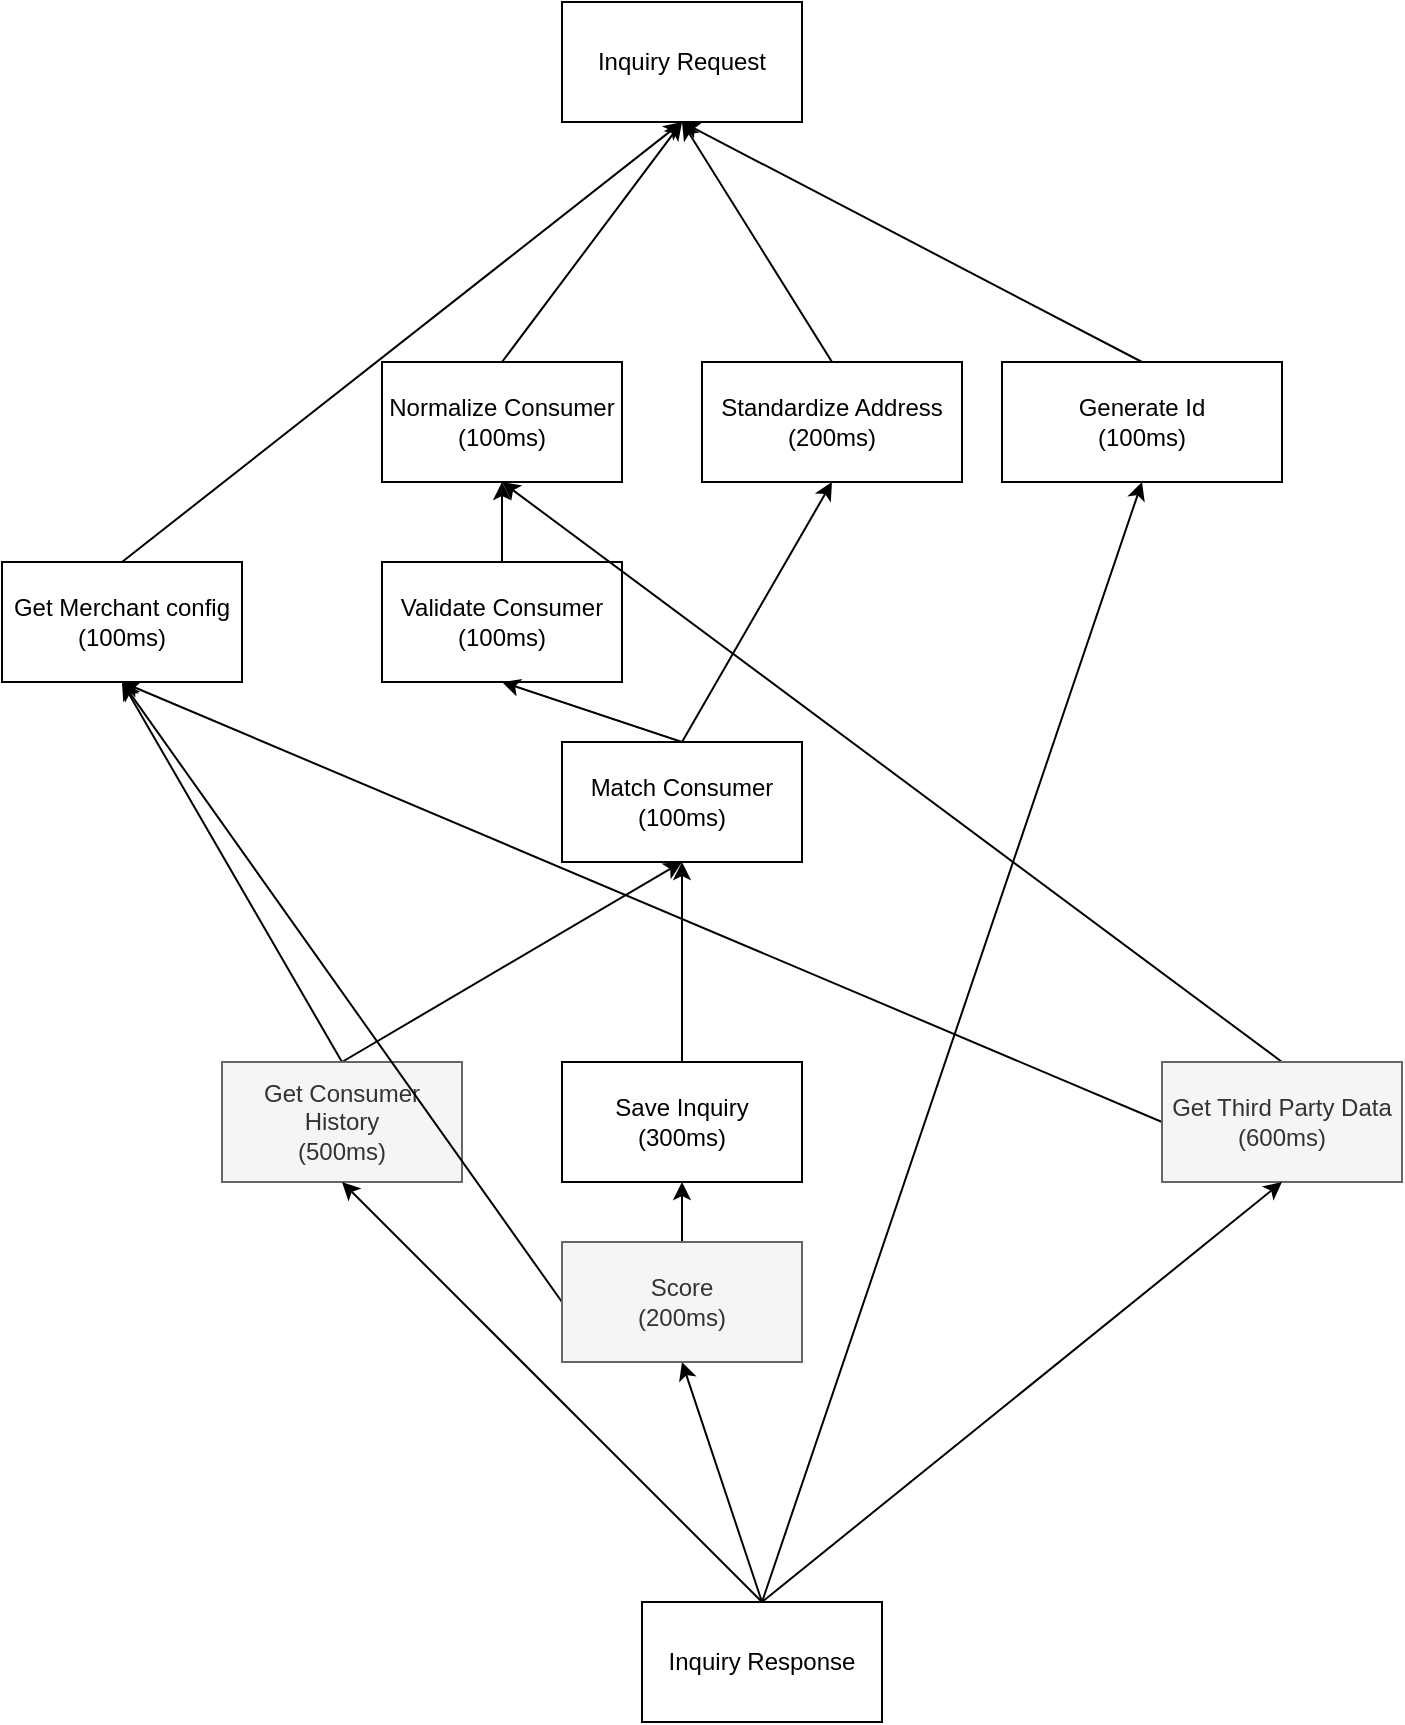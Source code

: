 <mxfile version="15.7.3" type="device"><diagram id="wrW2_6xaf6l-ZR5XZJ8S" name="Page-1"><mxGraphModel dx="702" dy="977" grid="1" gridSize="10" guides="1" tooltips="1" connect="1" arrows="1" fold="1" page="1" pageScale="1" pageWidth="850" pageHeight="1100" math="0" shadow="0"><root><mxCell id="0"/><mxCell id="1" parent="0"/><mxCell id="hAywYyLogQeGSaenHS3L-1" value="Inquiry Request" style="rounded=0;whiteSpace=wrap;html=1;" parent="1" vertex="1"><mxGeometry x="310" y="60" width="120" height="60" as="geometry"/></mxCell><mxCell id="hAywYyLogQeGSaenHS3L-11" style="rounded=0;orthogonalLoop=1;jettySize=auto;html=1;exitX=0.5;exitY=0;exitDx=0;exitDy=0;entryX=0.5;entryY=1;entryDx=0;entryDy=0;" parent="1" source="hAywYyLogQeGSaenHS3L-2" target="hAywYyLogQeGSaenHS3L-1" edge="1"><mxGeometry relative="1" as="geometry"/></mxCell><mxCell id="hAywYyLogQeGSaenHS3L-2" value="Normalize Consumer&lt;br&gt;(100ms)" style="rounded=0;whiteSpace=wrap;html=1;" parent="1" vertex="1"><mxGeometry x="220" y="240" width="120" height="60" as="geometry"/></mxCell><mxCell id="hAywYyLogQeGSaenHS3L-14" style="edgeStyle=none;rounded=0;orthogonalLoop=1;jettySize=auto;html=1;exitX=0.5;exitY=0;exitDx=0;exitDy=0;entryX=0.5;entryY=1;entryDx=0;entryDy=0;" parent="1" source="hAywYyLogQeGSaenHS3L-3" target="hAywYyLogQeGSaenHS3L-2" edge="1"><mxGeometry relative="1" as="geometry"/></mxCell><mxCell id="hAywYyLogQeGSaenHS3L-3" value="Validate Consumer&lt;br&gt;(100ms)" style="rounded=0;whiteSpace=wrap;html=1;" parent="1" vertex="1"><mxGeometry x="220" y="340" width="120" height="60" as="geometry"/></mxCell><mxCell id="hAywYyLogQeGSaenHS3L-13" style="edgeStyle=none;rounded=0;orthogonalLoop=1;jettySize=auto;html=1;exitX=0.5;exitY=0;exitDx=0;exitDy=0;entryX=0.5;entryY=1;entryDx=0;entryDy=0;" parent="1" source="hAywYyLogQeGSaenHS3L-4" target="hAywYyLogQeGSaenHS3L-1" edge="1"><mxGeometry relative="1" as="geometry"/></mxCell><mxCell id="hAywYyLogQeGSaenHS3L-4" value="Generate Id&lt;br&gt;(100ms)" style="rounded=0;whiteSpace=wrap;html=1;" parent="1" vertex="1"><mxGeometry x="530" y="240" width="140" height="60" as="geometry"/></mxCell><mxCell id="hAywYyLogQeGSaenHS3L-12" style="edgeStyle=none;rounded=0;orthogonalLoop=1;jettySize=auto;html=1;exitX=0.5;exitY=0;exitDx=0;exitDy=0;" parent="1" source="hAywYyLogQeGSaenHS3L-5" edge="1"><mxGeometry relative="1" as="geometry"><mxPoint x="370" y="120" as="targetPoint"/></mxGeometry></mxCell><mxCell id="hAywYyLogQeGSaenHS3L-5" value="Standardize Address&lt;br&gt;(200ms)" style="rounded=0;whiteSpace=wrap;html=1;" parent="1" vertex="1"><mxGeometry x="380" y="240" width="130" height="60" as="geometry"/></mxCell><mxCell id="hAywYyLogQeGSaenHS3L-15" style="edgeStyle=none;rounded=0;orthogonalLoop=1;jettySize=auto;html=1;exitX=0.5;exitY=0;exitDx=0;exitDy=0;entryX=0.5;entryY=1;entryDx=0;entryDy=0;" parent="1" source="hAywYyLogQeGSaenHS3L-6" target="hAywYyLogQeGSaenHS3L-3" edge="1"><mxGeometry relative="1" as="geometry"/></mxCell><mxCell id="hAywYyLogQeGSaenHS3L-16" style="edgeStyle=none;rounded=0;orthogonalLoop=1;jettySize=auto;html=1;exitX=0.5;exitY=0;exitDx=0;exitDy=0;entryX=0.5;entryY=1;entryDx=0;entryDy=0;" parent="1" source="hAywYyLogQeGSaenHS3L-6" target="hAywYyLogQeGSaenHS3L-5" edge="1"><mxGeometry relative="1" as="geometry"/></mxCell><mxCell id="hAywYyLogQeGSaenHS3L-6" value="Match Consumer&lt;br&gt;(100ms)" style="rounded=0;whiteSpace=wrap;html=1;" parent="1" vertex="1"><mxGeometry x="310" y="430" width="120" height="60" as="geometry"/></mxCell><mxCell id="hAywYyLogQeGSaenHS3L-17" style="edgeStyle=none;rounded=0;orthogonalLoop=1;jettySize=auto;html=1;exitX=0.5;exitY=0;exitDx=0;exitDy=0;entryX=0.5;entryY=1;entryDx=0;entryDy=0;" parent="1" source="hAywYyLogQeGSaenHS3L-7" target="hAywYyLogQeGSaenHS3L-6" edge="1"><mxGeometry relative="1" as="geometry"><mxPoint x="370" y="510" as="targetPoint"/></mxGeometry></mxCell><mxCell id="hAywYyLogQeGSaenHS3L-27" style="edgeStyle=none;rounded=0;orthogonalLoop=1;jettySize=auto;html=1;exitX=0.5;exitY=0;exitDx=0;exitDy=0;entryX=0.5;entryY=1;entryDx=0;entryDy=0;" parent="1" source="hAywYyLogQeGSaenHS3L-7" target="hAywYyLogQeGSaenHS3L-24" edge="1"><mxGeometry relative="1" as="geometry"/></mxCell><mxCell id="hAywYyLogQeGSaenHS3L-7" value="Get Consumer History&lt;br&gt;(500ms)" style="rounded=0;whiteSpace=wrap;html=1;fillColor=#f5f5f5;fontColor=#333333;strokeColor=#666666;" parent="1" vertex="1"><mxGeometry x="140" y="590" width="120" height="60" as="geometry"/></mxCell><mxCell id="hAywYyLogQeGSaenHS3L-18" style="edgeStyle=none;rounded=0;orthogonalLoop=1;jettySize=auto;html=1;exitX=0.5;exitY=0;exitDx=0;exitDy=0;entryX=0.5;entryY=1;entryDx=0;entryDy=0;" parent="1" source="hAywYyLogQeGSaenHS3L-8" target="hAywYyLogQeGSaenHS3L-6" edge="1"><mxGeometry relative="1" as="geometry"/></mxCell><mxCell id="hAywYyLogQeGSaenHS3L-8" value="Save Inquiry&lt;br&gt;(300ms)" style="rounded=0;whiteSpace=wrap;html=1;" parent="1" vertex="1"><mxGeometry x="310" y="590" width="120" height="60" as="geometry"/></mxCell><mxCell id="hAywYyLogQeGSaenHS3L-19" style="edgeStyle=none;rounded=0;orthogonalLoop=1;jettySize=auto;html=1;exitX=0.5;exitY=0;exitDx=0;exitDy=0;" parent="1" source="hAywYyLogQeGSaenHS3L-9" edge="1"><mxGeometry relative="1" as="geometry"><mxPoint x="280" y="300" as="targetPoint"/></mxGeometry></mxCell><mxCell id="hAywYyLogQeGSaenHS3L-32" style="edgeStyle=none;rounded=0;orthogonalLoop=1;jettySize=auto;html=1;exitX=0;exitY=0.5;exitDx=0;exitDy=0;entryX=0.5;entryY=1;entryDx=0;entryDy=0;" parent="1" source="hAywYyLogQeGSaenHS3L-9" target="hAywYyLogQeGSaenHS3L-24" edge="1"><mxGeometry relative="1" as="geometry"><mxPoint x="100" y="420" as="targetPoint"/></mxGeometry></mxCell><mxCell id="hAywYyLogQeGSaenHS3L-9" value="Get Third Party Data&lt;br&gt;(600ms)" style="rounded=0;whiteSpace=wrap;html=1;fillColor=#f5f5f5;fontColor=#333333;strokeColor=#666666;" parent="1" vertex="1"><mxGeometry x="610" y="590" width="120" height="60" as="geometry"/></mxCell><mxCell id="hAywYyLogQeGSaenHS3L-20" style="edgeStyle=none;rounded=0;orthogonalLoop=1;jettySize=auto;html=1;exitX=0.5;exitY=0;exitDx=0;exitDy=0;entryX=0.5;entryY=1;entryDx=0;entryDy=0;" parent="1" source="hAywYyLogQeGSaenHS3L-10" target="hAywYyLogQeGSaenHS3L-7" edge="1"><mxGeometry relative="1" as="geometry"/></mxCell><mxCell id="hAywYyLogQeGSaenHS3L-22" style="edgeStyle=none;rounded=0;orthogonalLoop=1;jettySize=auto;html=1;exitX=0.5;exitY=0;exitDx=0;exitDy=0;entryX=0.5;entryY=1;entryDx=0;entryDy=0;" parent="1" source="hAywYyLogQeGSaenHS3L-10" target="hAywYyLogQeGSaenHS3L-9" edge="1"><mxGeometry relative="1" as="geometry"/></mxCell><mxCell id="hAywYyLogQeGSaenHS3L-23" style="edgeStyle=none;rounded=0;orthogonalLoop=1;jettySize=auto;html=1;exitX=0.5;exitY=0;exitDx=0;exitDy=0;entryX=0.5;entryY=1;entryDx=0;entryDy=0;" parent="1" source="hAywYyLogQeGSaenHS3L-10" target="hAywYyLogQeGSaenHS3L-4" edge="1"><mxGeometry relative="1" as="geometry"/></mxCell><mxCell id="hAywYyLogQeGSaenHS3L-30" style="edgeStyle=none;rounded=0;orthogonalLoop=1;jettySize=auto;html=1;exitX=0.5;exitY=0;exitDx=0;exitDy=0;entryX=0.5;entryY=1;entryDx=0;entryDy=0;" parent="1" source="hAywYyLogQeGSaenHS3L-10" target="hAywYyLogQeGSaenHS3L-28" edge="1"><mxGeometry relative="1" as="geometry"/></mxCell><mxCell id="hAywYyLogQeGSaenHS3L-10" value="Inquiry Response" style="rounded=0;whiteSpace=wrap;html=1;" parent="1" vertex="1"><mxGeometry x="350" y="860" width="120" height="60" as="geometry"/></mxCell><mxCell id="hAywYyLogQeGSaenHS3L-26" style="edgeStyle=none;rounded=0;orthogonalLoop=1;jettySize=auto;html=1;exitX=0.5;exitY=0;exitDx=0;exitDy=0;entryX=0.5;entryY=1;entryDx=0;entryDy=0;" parent="1" source="hAywYyLogQeGSaenHS3L-24" target="hAywYyLogQeGSaenHS3L-1" edge="1"><mxGeometry relative="1" as="geometry"/></mxCell><mxCell id="hAywYyLogQeGSaenHS3L-24" value="Get Merchant config&lt;br&gt;(100ms)" style="rounded=0;whiteSpace=wrap;html=1;" parent="1" vertex="1"><mxGeometry x="30" y="340" width="120" height="60" as="geometry"/></mxCell><mxCell id="hAywYyLogQeGSaenHS3L-29" style="edgeStyle=none;rounded=0;orthogonalLoop=1;jettySize=auto;html=1;exitX=0.5;exitY=0;exitDx=0;exitDy=0;entryX=0.5;entryY=1;entryDx=0;entryDy=0;" parent="1" source="hAywYyLogQeGSaenHS3L-28" target="hAywYyLogQeGSaenHS3L-8" edge="1"><mxGeometry relative="1" as="geometry"/></mxCell><mxCell id="hAywYyLogQeGSaenHS3L-31" style="edgeStyle=none;rounded=0;orthogonalLoop=1;jettySize=auto;html=1;exitX=0;exitY=0.5;exitDx=0;exitDy=0;entryX=0.5;entryY=1;entryDx=0;entryDy=0;" parent="1" source="hAywYyLogQeGSaenHS3L-28" target="hAywYyLogQeGSaenHS3L-24" edge="1"><mxGeometry relative="1" as="geometry"/></mxCell><mxCell id="hAywYyLogQeGSaenHS3L-28" value="Score&lt;br&gt;(200ms)" style="rounded=0;whiteSpace=wrap;html=1;fillColor=#f5f5f5;fontColor=#333333;strokeColor=#666666;" parent="1" vertex="1"><mxGeometry x="310" y="680" width="120" height="60" as="geometry"/></mxCell></root></mxGraphModel></diagram></mxfile>